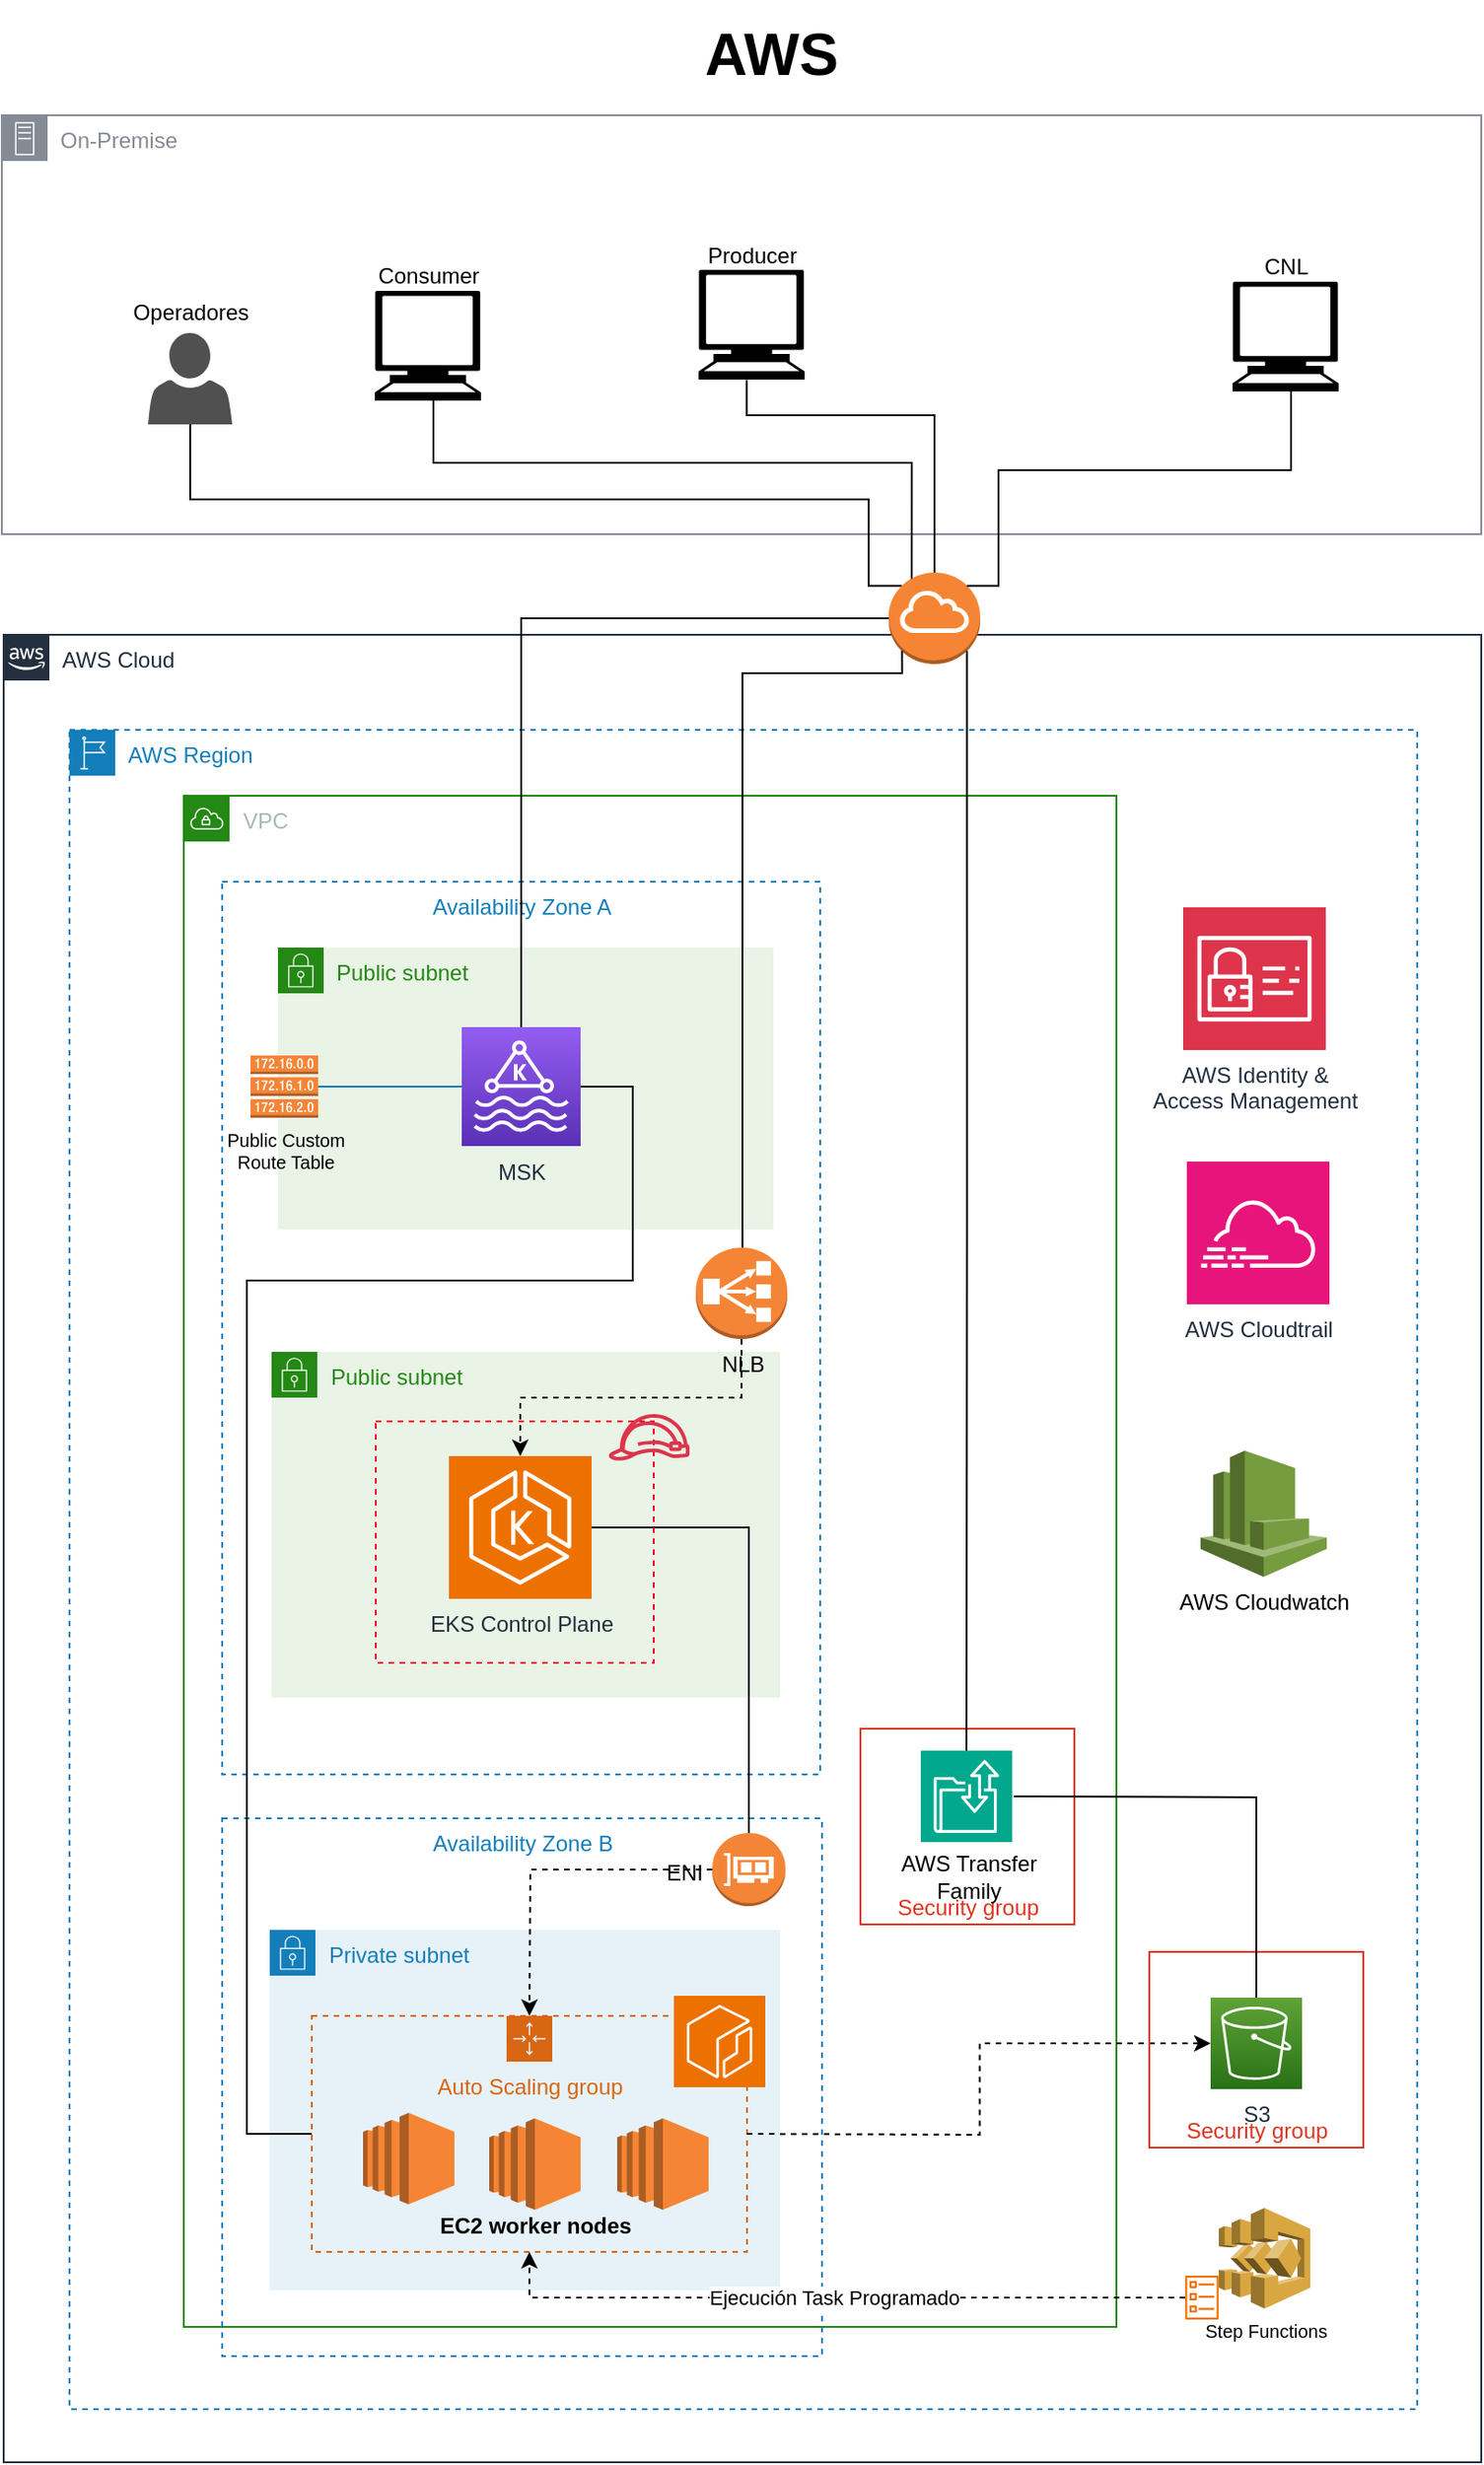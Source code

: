 <mxfile version="22.0.3" type="device">
  <diagram name="Página-1" id="RCOlJqVOw2HRScopHDW-">
    <mxGraphModel dx="1156" dy="1713" grid="1" gridSize="10" guides="1" tooltips="1" connect="1" arrows="1" fold="1" page="1" pageScale="1" pageWidth="1100" pageHeight="850" math="0" shadow="0">
      <root>
        <mxCell id="0" />
        <mxCell id="1" parent="0" />
        <mxCell id="QUULI8nU6SgXqf4ghOHJ-48" value="Security group" style="fillColor=none;strokeColor=#DD3522;verticalAlign=bottom;fontStyle=0;fontColor=#DD3522;whiteSpace=wrap;html=1;" vertex="1" parent="1">
          <mxGeometry x="770.5" y="839" width="117" height="107" as="geometry" />
        </mxCell>
        <mxCell id="QUULI8nU6SgXqf4ghOHJ-1" value="On-Premise" style="sketch=0;outlineConnect=0;gradientColor=none;html=1;whiteSpace=wrap;fontSize=12;fontStyle=0;shape=mxgraph.aws4.group;grIcon=mxgraph.aws4.group_on_premise;strokeColor=#858B94;fillColor=none;verticalAlign=top;align=left;spacingLeft=30;fontColor=#858B94;dashed=0;" vertex="1" parent="1">
          <mxGeometry x="301" y="-43" width="809" height="229" as="geometry" />
        </mxCell>
        <mxCell id="QUULI8nU6SgXqf4ghOHJ-2" value="CNL" style="shape=mxgraph.signs.tech.computer;html=1;pointerEvents=1;fillColor=#000000;strokeColor=none;verticalLabelPosition=bottom;verticalAlign=top;align=center;spacingTop=-82;" vertex="1" parent="1">
          <mxGeometry x="974" y="48" width="58" height="60" as="geometry" />
        </mxCell>
        <mxCell id="QUULI8nU6SgXqf4ghOHJ-3" style="edgeStyle=orthogonalEdgeStyle;rounded=0;orthogonalLoop=1;jettySize=auto;html=1;entryX=0.145;entryY=0.145;entryDx=0;entryDy=0;entryPerimeter=0;endArrow=none;endFill=0;" edge="1" parent="1" source="QUULI8nU6SgXqf4ghOHJ-4" target="QUULI8nU6SgXqf4ghOHJ-33">
          <mxGeometry relative="1" as="geometry">
            <mxPoint x="793.25" y="239.25" as="targetPoint" />
            <Array as="points">
              <mxPoint x="404" y="167" />
              <mxPoint x="775" y="167" />
              <mxPoint x="775" y="214" />
            </Array>
          </mxGeometry>
        </mxCell>
        <mxCell id="QUULI8nU6SgXqf4ghOHJ-4" value="Operadores" style="sketch=0;pointerEvents=1;shadow=0;dashed=0;html=1;strokeColor=none;fillColor=#505050;labelPosition=center;verticalLabelPosition=bottom;verticalAlign=top;outlineConnect=0;align=center;shape=mxgraph.office.users.user;horizontal=1;spacingTop=-75;" vertex="1" parent="1">
          <mxGeometry x="381" y="76" width="46" height="50" as="geometry" />
        </mxCell>
        <mxCell id="QUULI8nU6SgXqf4ghOHJ-5" value="AWS" style="text;html=1;strokeColor=none;fillColor=none;align=center;verticalAlign=middle;whiteSpace=wrap;rounded=0;fontStyle=1;fontSize=32;" vertex="1" parent="1">
          <mxGeometry x="460" y="-106" width="524" height="59" as="geometry" />
        </mxCell>
        <mxCell id="QUULI8nU6SgXqf4ghOHJ-6" value="Producer" style="shape=mxgraph.signs.tech.computer;html=1;pointerEvents=1;fillColor=#000000;strokeColor=none;verticalLabelPosition=bottom;verticalAlign=top;align=center;spacingTop=-82;" vertex="1" parent="1">
          <mxGeometry x="682" y="41.5" width="58" height="60" as="geometry" />
        </mxCell>
        <mxCell id="QUULI8nU6SgXqf4ghOHJ-7" value="Consumer" style="shape=mxgraph.signs.tech.computer;html=1;pointerEvents=1;fillColor=#000000;strokeColor=none;verticalLabelPosition=bottom;verticalAlign=top;align=center;spacingTop=-82;" vertex="1" parent="1">
          <mxGeometry x="505" y="53" width="58" height="60" as="geometry" />
        </mxCell>
        <mxCell id="QUULI8nU6SgXqf4ghOHJ-8" style="edgeStyle=orthogonalEdgeStyle;rounded=0;orthogonalLoop=1;jettySize=auto;html=1;endArrow=none;endFill=0;" edge="1" parent="1" target="QUULI8nU6SgXqf4ghOHJ-33">
          <mxGeometry relative="1" as="geometry">
            <Array as="points">
              <mxPoint x="708" y="121" />
              <mxPoint x="811" y="121" />
            </Array>
            <mxPoint x="708.3" y="101.796" as="sourcePoint" />
          </mxGeometry>
        </mxCell>
        <mxCell id="QUULI8nU6SgXqf4ghOHJ-9" style="edgeStyle=orthogonalEdgeStyle;rounded=0;orthogonalLoop=1;jettySize=auto;html=1;entryX=0.251;entryY=0.069;entryDx=0;entryDy=0;entryPerimeter=0;endArrow=none;endFill=0;" edge="1" parent="1" source="QUULI8nU6SgXqf4ghOHJ-7" target="QUULI8nU6SgXqf4ghOHJ-33">
          <mxGeometry relative="1" as="geometry">
            <Array as="points">
              <mxPoint x="537" y="147" />
              <mxPoint x="798" y="147" />
            </Array>
          </mxGeometry>
        </mxCell>
        <mxCell id="QUULI8nU6SgXqf4ghOHJ-10" value="AWS Cloud" style="points=[[0,0],[0.25,0],[0.5,0],[0.75,0],[1,0],[1,0.25],[1,0.5],[1,0.75],[1,1],[0.75,1],[0.5,1],[0.25,1],[0,1],[0,0.75],[0,0.5],[0,0.25]];outlineConnect=0;gradientColor=none;html=1;whiteSpace=wrap;fontSize=12;fontStyle=0;container=1;pointerEvents=0;collapsible=0;recursiveResize=0;shape=mxgraph.aws4.group;grIcon=mxgraph.aws4.group_aws_cloud_alt;strokeColor=#232F3E;fillColor=none;verticalAlign=top;align=left;spacingLeft=30;fontColor=#232F3E;dashed=0;" vertex="1" parent="1">
          <mxGeometry x="302" y="241" width="808" height="999" as="geometry" />
        </mxCell>
        <mxCell id="QUULI8nU6SgXqf4ghOHJ-11" value="AWS Region" style="points=[[0,0],[0.25,0],[0.5,0],[0.75,0],[1,0],[1,0.25],[1,0.5],[1,0.75],[1,1],[0.75,1],[0.5,1],[0.25,1],[0,1],[0,0.75],[0,0.5],[0,0.25]];outlineConnect=0;gradientColor=none;html=1;whiteSpace=wrap;fontSize=12;fontStyle=0;container=1;pointerEvents=0;collapsible=0;recursiveResize=0;shape=mxgraph.aws4.group;grIcon=mxgraph.aws4.group_region;strokeColor=#147EBA;fillColor=none;verticalAlign=top;align=left;spacingLeft=30;fontColor=#147EBA;dashed=1;" vertex="1" parent="1">
          <mxGeometry x="338" y="293" width="737" height="918" as="geometry" />
        </mxCell>
        <mxCell id="QUULI8nU6SgXqf4ghOHJ-12" value="VPC" style="points=[[0,0],[0.25,0],[0.5,0],[0.75,0],[1,0],[1,0.25],[1,0.5],[1,0.75],[1,1],[0.75,1],[0.5,1],[0.25,1],[0,1],[0,0.75],[0,0.5],[0,0.25]];outlineConnect=0;gradientColor=none;html=1;whiteSpace=wrap;fontSize=12;fontStyle=0;container=1;pointerEvents=0;collapsible=0;recursiveResize=0;shape=mxgraph.aws4.group;grIcon=mxgraph.aws4.group_vpc;strokeColor=#248814;fillColor=none;verticalAlign=top;align=left;spacingLeft=30;fontColor=#AAB7B8;dashed=0;movable=1;resizable=1;rotatable=1;deletable=1;editable=1;locked=0;connectable=1;" vertex="1" parent="QUULI8nU6SgXqf4ghOHJ-11">
          <mxGeometry x="62.5" y="36" width="510" height="837" as="geometry" />
        </mxCell>
        <mxCell id="QUULI8nU6SgXqf4ghOHJ-13" value="Availability Zone A" style="fillColor=none;strokeColor=#147EBA;dashed=1;verticalAlign=top;fontStyle=0;fontColor=#147EBA;whiteSpace=wrap;html=1;" vertex="1" parent="QUULI8nU6SgXqf4ghOHJ-11">
          <mxGeometry x="83.5" y="83" width="327" height="488" as="geometry" />
        </mxCell>
        <mxCell id="QUULI8nU6SgXqf4ghOHJ-14" value="Availability Zone B" style="fillColor=none;strokeColor=#147EBA;dashed=1;verticalAlign=top;fontStyle=0;fontColor=#147EBA;whiteSpace=wrap;html=1;" vertex="1" parent="QUULI8nU6SgXqf4ghOHJ-11">
          <mxGeometry x="83.5" y="595" width="328" height="294" as="geometry" />
        </mxCell>
        <mxCell id="QUULI8nU6SgXqf4ghOHJ-15" value="Public subnet" style="points=[[0,0],[0.25,0],[0.5,0],[0.75,0],[1,0],[1,0.25],[1,0.5],[1,0.75],[1,1],[0.75,1],[0.5,1],[0.25,1],[0,1],[0,0.75],[0,0.5],[0,0.25]];outlineConnect=0;gradientColor=none;html=1;whiteSpace=wrap;fontSize=12;fontStyle=0;container=1;pointerEvents=0;collapsible=0;recursiveResize=0;shape=mxgraph.aws4.group;grIcon=mxgraph.aws4.group_security_group;grStroke=0;strokeColor=#248814;fillColor=#E9F3E6;verticalAlign=top;align=left;spacingLeft=30;fontColor=#248814;dashed=0;" vertex="1" parent="QUULI8nU6SgXqf4ghOHJ-11">
          <mxGeometry x="110.5" y="340" width="278" height="189" as="geometry" />
        </mxCell>
        <mxCell id="QUULI8nU6SgXqf4ghOHJ-16" value="Private subnet" style="points=[[0,0],[0.25,0],[0.5,0],[0.75,0],[1,0],[1,0.25],[1,0.5],[1,0.75],[1,1],[0.75,1],[0.5,1],[0.25,1],[0,1],[0,0.75],[0,0.5],[0,0.25]];outlineConnect=0;gradientColor=none;html=1;whiteSpace=wrap;fontSize=12;fontStyle=0;container=1;pointerEvents=0;collapsible=0;recursiveResize=0;shape=mxgraph.aws4.group;grIcon=mxgraph.aws4.group_security_group;grStroke=0;strokeColor=#147EBA;fillColor=#E6F2F8;verticalAlign=top;align=left;spacingLeft=30;fontColor=#147EBA;dashed=0;" vertex="1" parent="QUULI8nU6SgXqf4ghOHJ-11">
          <mxGeometry x="109.5" y="656" width="279" height="197" as="geometry" />
        </mxCell>
        <mxCell id="QUULI8nU6SgXqf4ghOHJ-17" style="edgeStyle=orthogonalEdgeStyle;rounded=0;orthogonalLoop=1;jettySize=auto;html=1;entryX=0.5;entryY=0;entryDx=0;entryDy=0;dashed=1;" edge="1" parent="QUULI8nU6SgXqf4ghOHJ-11" source="QUULI8nU6SgXqf4ghOHJ-18">
          <mxGeometry relative="1" as="geometry">
            <mxPoint x="251.5" y="703" as="targetPoint" />
          </mxGeometry>
        </mxCell>
        <mxCell id="QUULI8nU6SgXqf4ghOHJ-18" value="" style="outlineConnect=0;dashed=0;verticalLabelPosition=bottom;verticalAlign=top;align=center;html=1;shape=mxgraph.aws3.elastic_network_interface;fillColor=#F58536;gradientColor=none;aspect=fixed;" vertex="1" parent="QUULI8nU6SgXqf4ghOHJ-11">
          <mxGeometry x="351.5" y="603" width="40" height="40" as="geometry" />
        </mxCell>
        <mxCell id="QUULI8nU6SgXqf4ghOHJ-19" style="edgeStyle=orthogonalEdgeStyle;rounded=0;orthogonalLoop=1;jettySize=auto;html=1;entryX=0.5;entryY=0;entryDx=0;entryDy=0;entryPerimeter=0;endArrow=none;endFill=0;" edge="1" parent="QUULI8nU6SgXqf4ghOHJ-11" source="QUULI8nU6SgXqf4ghOHJ-20" target="QUULI8nU6SgXqf4ghOHJ-18">
          <mxGeometry relative="1" as="geometry">
            <mxPoint x="353.658" y="493.526" as="targetPoint" />
          </mxGeometry>
        </mxCell>
        <mxCell id="QUULI8nU6SgXqf4ghOHJ-20" value="EKS Control Plane" style="sketch=0;points=[[0,0,0],[0.25,0,0],[0.5,0,0],[0.75,0,0],[1,0,0],[0,1,0],[0.25,1,0],[0.5,1,0],[0.75,1,0],[1,1,0],[0,0.25,0],[0,0.5,0],[0,0.75,0],[1,0.25,0],[1,0.5,0],[1,0.75,0]];outlineConnect=0;fontColor=#232F3E;fillColor=#ED7100;strokeColor=#ffffff;dashed=0;verticalLabelPosition=bottom;verticalAlign=top;align=center;html=1;fontSize=12;fontStyle=0;aspect=fixed;shape=mxgraph.aws4.resourceIcon;resIcon=mxgraph.aws4.eks;" vertex="1" parent="QUULI8nU6SgXqf4ghOHJ-11">
          <mxGeometry x="207.5" y="397" width="78" height="78" as="geometry" />
        </mxCell>
        <mxCell id="QUULI8nU6SgXqf4ghOHJ-21" value="ENI" style="text;html=1;strokeColor=none;fillColor=none;align=center;verticalAlign=middle;whiteSpace=wrap;rounded=0;" vertex="1" parent="QUULI8nU6SgXqf4ghOHJ-11">
          <mxGeometry x="283.5" y="610" width="105" height="30" as="geometry" />
        </mxCell>
        <mxCell id="QUULI8nU6SgXqf4ghOHJ-22" style="edgeStyle=orthogonalEdgeStyle;rounded=0;orthogonalLoop=1;jettySize=auto;html=1;exitX=0.5;exitY=1;exitDx=0;exitDy=0;exitPerimeter=0;" edge="1" parent="QUULI8nU6SgXqf4ghOHJ-11">
          <mxGeometry relative="1" as="geometry">
            <mxPoint x="491.5" y="426" as="targetPoint" />
            <mxPoint x="491.5" y="426" as="sourcePoint" />
          </mxGeometry>
        </mxCell>
        <mxCell id="QUULI8nU6SgXqf4ghOHJ-23" value="NLB" style="outlineConnect=0;dashed=0;verticalLabelPosition=bottom;verticalAlign=top;align=center;html=1;shape=mxgraph.aws3.classic_load_balancer;fillColor=#F58536;gradientColor=none;aspect=fixed;" vertex="1" parent="QUULI8nU6SgXqf4ghOHJ-11">
          <mxGeometry x="342.5" y="283" width="50" height="50" as="geometry" />
        </mxCell>
        <mxCell id="QUULI8nU6SgXqf4ghOHJ-24" style="edgeStyle=orthogonalEdgeStyle;rounded=0;orthogonalLoop=1;jettySize=auto;html=1;entryX=0.5;entryY=0;entryDx=0;entryDy=0;entryPerimeter=0;exitX=0.5;exitY=1;exitDx=0;exitDy=0;exitPerimeter=0;dashed=1;" edge="1" parent="QUULI8nU6SgXqf4ghOHJ-11" source="QUULI8nU6SgXqf4ghOHJ-23" target="QUULI8nU6SgXqf4ghOHJ-20">
          <mxGeometry relative="1" as="geometry" />
        </mxCell>
        <mxCell id="QUULI8nU6SgXqf4ghOHJ-25" value="" style="rounded=0;arcSize=10;dashed=1;fillColor=none;gradientColor=none;strokeWidth=1;strokeColor=#f50025;" vertex="1" parent="QUULI8nU6SgXqf4ghOHJ-11">
          <mxGeometry x="167.5" y="378" width="152" height="132" as="geometry" />
        </mxCell>
        <mxCell id="QUULI8nU6SgXqf4ghOHJ-26" value="" style="sketch=0;outlineConnect=0;fontColor=#232F3E;gradientColor=none;fillColor=#DD344C;strokeColor=none;dashed=0;verticalLabelPosition=bottom;verticalAlign=top;align=center;html=1;fontSize=12;fontStyle=0;aspect=fixed;pointerEvents=1;shape=mxgraph.aws4.role;" vertex="1" parent="QUULI8nU6SgXqf4ghOHJ-11">
          <mxGeometry x="294.5" y="374" width="45" height="25.38" as="geometry" />
        </mxCell>
        <mxCell id="QUULI8nU6SgXqf4ghOHJ-27" value="Public subnet" style="points=[[0,0],[0.25,0],[0.5,0],[0.75,0],[1,0],[1,0.25],[1,0.5],[1,0.75],[1,1],[0.75,1],[0.5,1],[0.25,1],[0,1],[0,0.75],[0,0.5],[0,0.25]];outlineConnect=0;gradientColor=none;html=1;whiteSpace=wrap;fontSize=12;fontStyle=0;container=1;pointerEvents=0;collapsible=0;recursiveResize=0;shape=mxgraph.aws4.group;grIcon=mxgraph.aws4.group_security_group;grStroke=0;strokeColor=#248814;fillColor=#E9F3E6;verticalAlign=top;align=left;spacingLeft=30;fontColor=#248814;dashed=0;" vertex="1" parent="QUULI8nU6SgXqf4ghOHJ-11">
          <mxGeometry x="114" y="119" width="271" height="154" as="geometry" />
        </mxCell>
        <mxCell id="QUULI8nU6SgXqf4ghOHJ-28" value="Public Custom &lt;br style=&quot;font-size: 10px;&quot;&gt;Route Table" style="outlineConnect=0;dashed=0;verticalLabelPosition=bottom;verticalAlign=top;align=center;html=1;shape=mxgraph.aws3.route_table;fillColor=#F58536;gradientColor=none;fontSize=10;" vertex="1" parent="QUULI8nU6SgXqf4ghOHJ-27">
          <mxGeometry x="-15" y="59" width="37" height="34" as="geometry" />
        </mxCell>
        <mxCell id="QUULI8nU6SgXqf4ghOHJ-29" value="MSK" style="sketch=0;points=[[0,0,0],[0.25,0,0],[0.5,0,0],[0.75,0,0],[1,0,0],[0,1,0],[0.25,1,0],[0.5,1,0],[0.75,1,0],[1,1,0],[0,0.25,0],[0,0.5,0],[0,0.75,0],[1,0.25,0],[1,0.5,0],[1,0.75,0]];outlineConnect=0;fontColor=#232F3E;gradientColor=#945DF2;gradientDirection=north;fillColor=#5A30B5;strokeColor=#ffffff;dashed=0;verticalLabelPosition=bottom;verticalAlign=top;align=center;html=1;fontSize=12;fontStyle=0;aspect=fixed;shape=mxgraph.aws4.resourceIcon;resIcon=mxgraph.aws4.managed_streaming_for_kafka;" vertex="1" parent="QUULI8nU6SgXqf4ghOHJ-11">
          <mxGeometry x="214.5" y="162.5" width="65" height="65" as="geometry" />
        </mxCell>
        <mxCell id="QUULI8nU6SgXqf4ghOHJ-30" style="edgeStyle=orthogonalEdgeStyle;rounded=0;orthogonalLoop=1;jettySize=auto;html=1;endArrow=none;strokeColor=#147EBA;endFill=0;" edge="1" parent="QUULI8nU6SgXqf4ghOHJ-11" source="QUULI8nU6SgXqf4ghOHJ-28" target="QUULI8nU6SgXqf4ghOHJ-29">
          <mxGeometry relative="1" as="geometry" />
        </mxCell>
        <mxCell id="QUULI8nU6SgXqf4ghOHJ-31" style="edgeStyle=orthogonalEdgeStyle;rounded=0;orthogonalLoop=1;jettySize=auto;html=1;exitX=0;exitY=0.5;exitDx=0;exitDy=0;entryX=1;entryY=0.5;entryDx=0;entryDy=0;entryPerimeter=0;endArrow=none;endFill=0;" edge="1" parent="QUULI8nU6SgXqf4ghOHJ-11" target="QUULI8nU6SgXqf4ghOHJ-29">
          <mxGeometry relative="1" as="geometry">
            <Array as="points">
              <mxPoint x="97" y="767" />
              <mxPoint x="97" y="301" />
              <mxPoint x="308" y="301" />
              <mxPoint x="308" y="195" />
            </Array>
            <mxPoint x="132.5" y="767.5" as="sourcePoint" />
          </mxGeometry>
        </mxCell>
        <mxCell id="QUULI8nU6SgXqf4ghOHJ-32" style="edgeStyle=orthogonalEdgeStyle;rounded=0;orthogonalLoop=1;jettySize=auto;html=1;exitX=0;exitY=0.5;exitDx=0;exitDy=0;exitPerimeter=0;endArrow=none;endFill=0;" edge="1" parent="1" source="QUULI8nU6SgXqf4ghOHJ-33" target="QUULI8nU6SgXqf4ghOHJ-29">
          <mxGeometry relative="1" as="geometry" />
        </mxCell>
        <mxCell id="QUULI8nU6SgXqf4ghOHJ-33" value="" style="outlineConnect=0;dashed=0;verticalLabelPosition=bottom;verticalAlign=top;align=center;html=1;shape=mxgraph.aws3.internet_gateway;fillColor=#F58534;gradientColor=none;aspect=fixed;" vertex="1" parent="1">
          <mxGeometry x="786" y="207" width="50" height="50" as="geometry" />
        </mxCell>
        <mxCell id="QUULI8nU6SgXqf4ghOHJ-34" style="edgeStyle=orthogonalEdgeStyle;rounded=0;orthogonalLoop=1;jettySize=auto;html=1;exitX=0.145;exitY=0.855;exitDx=0;exitDy=0;exitPerimeter=0;endArrow=none;endFill=0;" edge="1" parent="1" source="QUULI8nU6SgXqf4ghOHJ-33" target="QUULI8nU6SgXqf4ghOHJ-23">
          <mxGeometry relative="1" as="geometry">
            <Array as="points">
              <mxPoint x="793" y="262" />
              <mxPoint x="706" y="262" />
            </Array>
          </mxGeometry>
        </mxCell>
        <mxCell id="QUULI8nU6SgXqf4ghOHJ-35" style="edgeStyle=orthogonalEdgeStyle;rounded=0;orthogonalLoop=1;jettySize=auto;html=1;exitX=0.855;exitY=0.855;exitDx=0;exitDy=0;exitPerimeter=0;endArrow=none;endFill=0;entryX=0.5;entryY=0;entryDx=0;entryDy=0;entryPerimeter=0;" edge="1" parent="1" source="QUULI8nU6SgXqf4ghOHJ-33" target="QUULI8nU6SgXqf4ghOHJ-46">
          <mxGeometry relative="1" as="geometry">
            <Array as="points" />
            <mxPoint x="829.483" y="851" as="targetPoint" />
          </mxGeometry>
        </mxCell>
        <mxCell id="QUULI8nU6SgXqf4ghOHJ-36" value="" style="outlineConnect=0;dashed=0;verticalLabelPosition=bottom;verticalAlign=top;align=center;html=1;shape=mxgraph.aws3.ec2;fillColor=#F58534;gradientColor=none;" vertex="1" parent="1">
          <mxGeometry x="498.5" y="1049" width="50" height="50" as="geometry" />
        </mxCell>
        <mxCell id="QUULI8nU6SgXqf4ghOHJ-37" value="" style="outlineConnect=0;dashed=0;verticalLabelPosition=bottom;verticalAlign=top;align=center;html=1;shape=mxgraph.aws3.ec2;fillColor=#F58534;gradientColor=none;" vertex="1" parent="1">
          <mxGeometry x="637.5" y="1052" width="50" height="50" as="geometry" />
        </mxCell>
        <mxCell id="QUULI8nU6SgXqf4ghOHJ-38" value="" style="outlineConnect=0;dashed=0;verticalLabelPosition=bottom;verticalAlign=top;align=center;html=1;shape=mxgraph.aws3.ec2;fillColor=#F58534;gradientColor=none;" vertex="1" parent="1">
          <mxGeometry x="567.5" y="1052" width="50" height="50" as="geometry" />
        </mxCell>
        <mxCell id="QUULI8nU6SgXqf4ghOHJ-39" value="EC2 worker nodes" style="text;html=1;strokeColor=none;fillColor=none;align=center;verticalAlign=middle;whiteSpace=wrap;rounded=0;fontStyle=1" vertex="1" parent="1">
          <mxGeometry x="532.5" y="1096" width="120" height="30" as="geometry" />
        </mxCell>
        <mxCell id="QUULI8nU6SgXqf4ghOHJ-40" value="Auto Scaling group" style="points=[[0,0],[0.25,0],[0.5,0],[0.75,0],[1,0],[1,0.25],[1,0.5],[1,0.75],[1,1],[0.75,1],[0.5,1],[0.25,1],[0,1],[0,0.75],[0,0.5],[0,0.25]];outlineConnect=0;gradientColor=none;html=1;whiteSpace=wrap;fontSize=12;fontStyle=0;container=1;pointerEvents=0;collapsible=0;recursiveResize=0;shape=mxgraph.aws4.groupCenter;grIcon=mxgraph.aws4.group_auto_scaling_group;grStroke=1;strokeColor=#D86613;fillColor=none;verticalAlign=top;align=center;fontColor=#D86613;dashed=1;spacingTop=25;" vertex="1" parent="1">
          <mxGeometry x="470.5" y="996" width="238" height="129" as="geometry" />
        </mxCell>
        <mxCell id="QUULI8nU6SgXqf4ghOHJ-41" value="" style="sketch=0;points=[[0,0,0],[0.25,0,0],[0.5,0,0],[0.75,0,0],[1,0,0],[0,1,0],[0.25,1,0],[0.5,1,0],[0.75,1,0],[1,1,0],[0,0.25,0],[0,0.5,0],[0,0.75,0],[1,0.25,0],[1,0.5,0],[1,0.75,0]];outlineConnect=0;fontColor=#232F3E;fillColor=#ED7100;strokeColor=#ffffff;dashed=0;verticalLabelPosition=bottom;verticalAlign=top;align=center;html=1;fontSize=12;fontStyle=0;aspect=fixed;shape=mxgraph.aws4.resourceIcon;resIcon=mxgraph.aws4.ecr;" vertex="1" parent="1">
          <mxGeometry x="668.5" y="985" width="50" height="50" as="geometry" />
        </mxCell>
        <mxCell id="QUULI8nU6SgXqf4ghOHJ-42" style="rounded=0;orthogonalLoop=1;jettySize=auto;html=1;exitX=1;exitY=0.5;exitDx=0;exitDy=0;edgeStyle=orthogonalEdgeStyle;entryX=0;entryY=0.5;entryDx=0;entryDy=0;entryPerimeter=0;dashed=1;" edge="1" parent="1" target="QUULI8nU6SgXqf4ghOHJ-44">
          <mxGeometry relative="1" as="geometry">
            <mxPoint x="708.5" y="1060.5" as="sourcePoint" />
            <mxPoint x="1000" y="1073" as="targetPoint" />
          </mxGeometry>
        </mxCell>
        <mxCell id="QUULI8nU6SgXqf4ghOHJ-43" value="Security group" style="fillColor=none;strokeColor=#DD3522;verticalAlign=bottom;fontStyle=0;fontColor=#DD3522;whiteSpace=wrap;html=1;" vertex="1" parent="1">
          <mxGeometry x="928.5" y="961" width="117" height="107" as="geometry" />
        </mxCell>
        <mxCell id="QUULI8nU6SgXqf4ghOHJ-44" value="S3" style="sketch=0;points=[[0,0,0],[0.25,0,0],[0.5,0,0],[0.75,0,0],[1,0,0],[0,1,0],[0.25,1,0],[0.5,1,0],[0.75,1,0],[1,1,0],[0,0.25,0],[0,0.5,0],[0,0.75,0],[1,0.25,0],[1,0.5,0],[1,0.75,0]];outlineConnect=0;fontColor=#232F3E;gradientColor=#60A337;gradientDirection=north;fillColor=#277116;strokeColor=#ffffff;dashed=0;verticalLabelPosition=bottom;verticalAlign=top;align=center;html=1;fontSize=12;fontStyle=0;aspect=fixed;shape=mxgraph.aws4.resourceIcon;resIcon=mxgraph.aws4.s3;" vertex="1" parent="1">
          <mxGeometry x="962" y="986" width="50" height="50" as="geometry" />
        </mxCell>
        <mxCell id="QUULI8nU6SgXqf4ghOHJ-45" style="edgeStyle=orthogonalEdgeStyle;rounded=0;orthogonalLoop=1;jettySize=auto;html=1;entryX=0.855;entryY=0.145;entryDx=0;entryDy=0;entryPerimeter=0;endArrow=none;endFill=0;" edge="1" parent="1" source="QUULI8nU6SgXqf4ghOHJ-2" target="QUULI8nU6SgXqf4ghOHJ-33">
          <mxGeometry relative="1" as="geometry">
            <mxPoint x="828.75" y="239.25" as="targetPoint" />
            <Array as="points">
              <mxPoint x="1006" y="151" />
              <mxPoint x="846" y="151" />
              <mxPoint x="846" y="214" />
            </Array>
          </mxGeometry>
        </mxCell>
        <mxCell id="QUULI8nU6SgXqf4ghOHJ-46" value="" style="sketch=0;points=[[0,0,0],[0.25,0,0],[0.5,0,0],[0.75,0,0],[1,0,0],[0,1,0],[0.25,1,0],[0.5,1,0],[0.75,1,0],[1,1,0],[0,0.25,0],[0,0.5,0],[0,0.75,0],[1,0.25,0],[1,0.5,0],[1,0.75,0]];outlineConnect=0;fontColor=#232F3E;fillColor=#01A88D;strokeColor=#ffffff;dashed=0;verticalLabelPosition=bottom;verticalAlign=top;align=center;html=1;fontSize=12;fontStyle=0;shape=mxgraph.aws4.resourceIcon;resIcon=mxgraph.aws4.transfer_family;container=0;aspect=fixed;" vertex="1" parent="1">
          <mxGeometry x="803.5" y="851" width="50" height="50" as="geometry" />
        </mxCell>
        <mxCell id="QUULI8nU6SgXqf4ghOHJ-47" value="AWS Transfer&lt;br style=&quot;border-color: var(--border-color);&quot;&gt;&lt;span style=&quot;border-color: var(--border-color);&quot;&gt;Family&lt;/span&gt;" style="text;html=1;strokeColor=none;fillColor=none;align=center;verticalAlign=middle;whiteSpace=wrap;rounded=0;" vertex="1" parent="1">
          <mxGeometry x="789.5" y="905" width="80" height="30" as="geometry" />
        </mxCell>
        <mxCell id="QUULI8nU6SgXqf4ghOHJ-49" style="edgeStyle=orthogonalEdgeStyle;rounded=0;orthogonalLoop=1;jettySize=auto;html=1;entryX=0.5;entryY=0;entryDx=0;entryDy=0;entryPerimeter=0;exitX=1;exitY=0.5;exitDx=0;exitDy=0;exitPerimeter=0;endArrow=none;endFill=0;" edge="1" parent="1" target="QUULI8nU6SgXqf4ghOHJ-44">
          <mxGeometry relative="1" as="geometry">
            <mxPoint x="854.5" y="876" as="sourcePoint" />
            <mxPoint x="987" y="1036" as="targetPoint" />
          </mxGeometry>
        </mxCell>
        <mxCell id="QUULI8nU6SgXqf4ghOHJ-50" value="AWS Cloudwatch" style="outlineConnect=0;dashed=0;verticalLabelPosition=bottom;verticalAlign=top;align=center;html=1;shape=mxgraph.aws3.cloudwatch;fillColor=#759C3E;gradientColor=none;" vertex="1" parent="1">
          <mxGeometry x="956.5" y="687" width="69" height="69" as="geometry" />
        </mxCell>
        <mxCell id="QUULI8nU6SgXqf4ghOHJ-51" value="AWS Cloudtrail" style="sketch=0;points=[[0,0,0],[0.25,0,0],[0.5,0,0],[0.75,0,0],[1,0,0],[0,1,0],[0.25,1,0],[0.5,1,0],[0.75,1,0],[1,1,0],[0,0.25,0],[0,0.5,0],[0,0.75,0],[1,0.25,0],[1,0.5,0],[1,0.75,0]];points=[[0,0,0],[0.25,0,0],[0.5,0,0],[0.75,0,0],[1,0,0],[0,1,0],[0.25,1,0],[0.5,1,0],[0.75,1,0],[1,1,0],[0,0.25,0],[0,0.5,0],[0,0.75,0],[1,0.25,0],[1,0.5,0],[1,0.75,0]];outlineConnect=0;fontColor=#232F3E;fillColor=#E7157B;strokeColor=#ffffff;dashed=0;verticalLabelPosition=bottom;verticalAlign=top;align=center;html=1;fontSize=12;fontStyle=0;aspect=fixed;shape=mxgraph.aws4.resourceIcon;resIcon=mxgraph.aws4.cloudtrail;" vertex="1" parent="1">
          <mxGeometry x="949" y="529" width="78" height="78" as="geometry" />
        </mxCell>
        <mxCell id="QUULI8nU6SgXqf4ghOHJ-52" value="AWS Identity &amp;amp;&lt;br&gt;Access Management" style="sketch=0;points=[[0,0,0],[0.25,0,0],[0.5,0,0],[0.75,0,0],[1,0,0],[0,1,0],[0.25,1,0],[0.5,1,0],[0.75,1,0],[1,1,0],[0,0.25,0],[0,0.5,0],[0,0.75,0],[1,0.25,0],[1,0.5,0],[1,0.75,0]];outlineConnect=0;fontColor=#232F3E;fillColor=#DD344C;strokeColor=#ffffff;dashed=0;verticalLabelPosition=bottom;verticalAlign=top;align=center;html=1;fontSize=12;fontStyle=0;aspect=fixed;shape=mxgraph.aws4.resourceIcon;resIcon=mxgraph.aws4.identity_and_access_management;" vertex="1" parent="1">
          <mxGeometry x="947" y="390" width="78" height="78" as="geometry" />
        </mxCell>
        <mxCell id="QUULI8nU6SgXqf4ghOHJ-53" value="Step Functions" style="outlineConnect=0;dashed=0;verticalLabelPosition=bottom;verticalAlign=top;align=center;html=1;shape=mxgraph.aws3.step_functions;fillColor=#D9A741;gradientColor=none;fontSize=10;" vertex="1" parent="1">
          <mxGeometry x="966.5" y="1101" width="50" height="55" as="geometry" />
        </mxCell>
        <mxCell id="QUULI8nU6SgXqf4ghOHJ-54" value="Ejecución Task Programado" style="edgeStyle=orthogonalEdgeStyle;rounded=0;orthogonalLoop=1;jettySize=auto;html=1;entryX=0.5;entryY=1;entryDx=0;entryDy=0;dashed=1;" edge="1" parent="1" source="QUULI8nU6SgXqf4ghOHJ-55" target="QUULI8nU6SgXqf4ghOHJ-40">
          <mxGeometry relative="1" as="geometry">
            <mxPoint x="587.552" y="1127.138" as="targetPoint" />
          </mxGeometry>
        </mxCell>
        <mxCell id="QUULI8nU6SgXqf4ghOHJ-55" value="" style="sketch=0;outlineConnect=0;fontColor=#232F3E;gradientColor=none;fillColor=#ED7100;strokeColor=none;dashed=0;verticalLabelPosition=bottom;verticalAlign=top;align=center;html=1;fontSize=12;fontStyle=0;aspect=fixed;pointerEvents=1;shape=mxgraph.aws4.ecs_task;" vertex="1" parent="1">
          <mxGeometry x="948" y="1138" width="18.5" height="24" as="geometry" />
        </mxCell>
      </root>
    </mxGraphModel>
  </diagram>
</mxfile>
